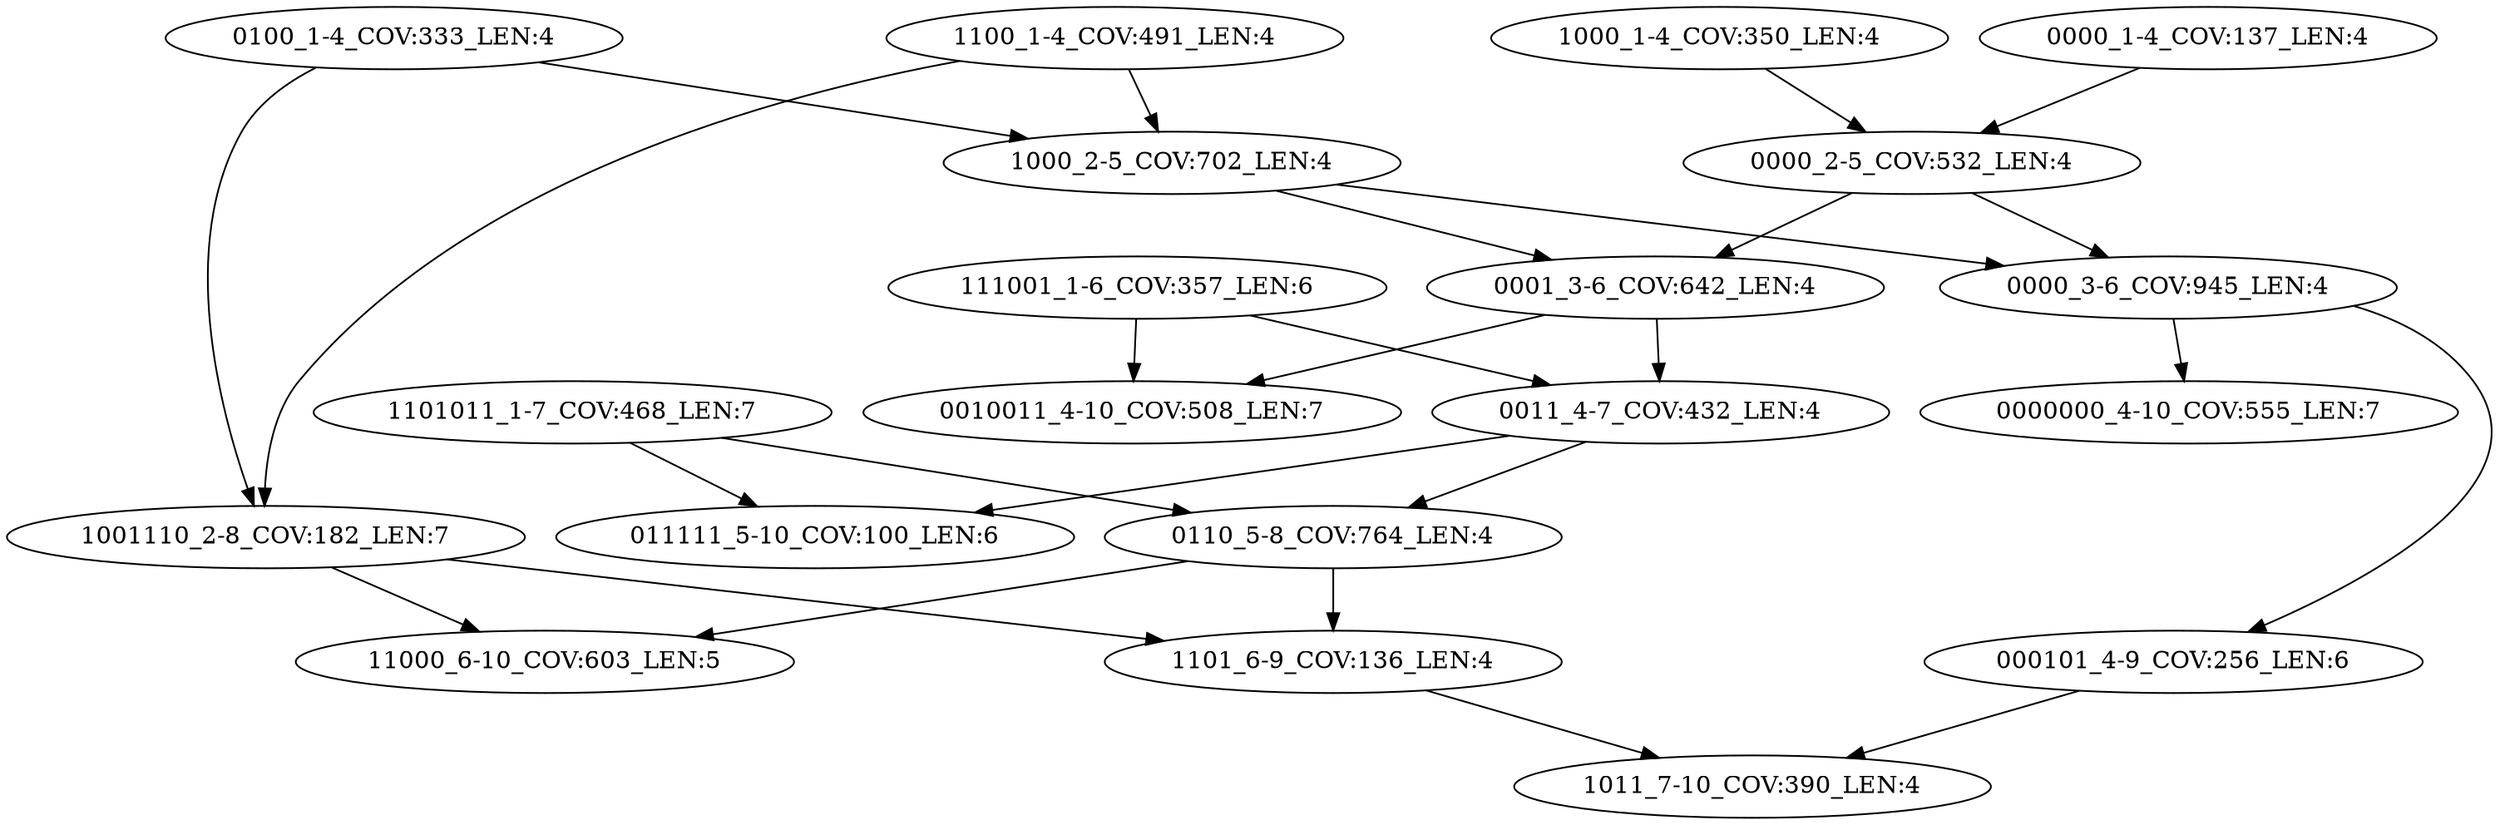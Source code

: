 digraph G {
    "0001_3-6_COV:642_LEN:4" -> "0011_4-7_COV:432_LEN:4";
    "0001_3-6_COV:642_LEN:4" -> "0010011_4-10_COV:508_LEN:7";
    "1101011_1-7_COV:468_LEN:7" -> "011111_5-10_COV:100_LEN:6";
    "1101011_1-7_COV:468_LEN:7" -> "0110_5-8_COV:764_LEN:4";
    "1001110_2-8_COV:182_LEN:7" -> "1101_6-9_COV:136_LEN:4";
    "1001110_2-8_COV:182_LEN:7" -> "11000_6-10_COV:603_LEN:5";
    "111001_1-6_COV:357_LEN:6" -> "0011_4-7_COV:432_LEN:4";
    "111001_1-6_COV:357_LEN:6" -> "0010011_4-10_COV:508_LEN:7";
    "0100_1-4_COV:333_LEN:4" -> "1001110_2-8_COV:182_LEN:7";
    "0100_1-4_COV:333_LEN:4" -> "1000_2-5_COV:702_LEN:4";
    "1101_6-9_COV:136_LEN:4" -> "1011_7-10_COV:390_LEN:4";
    "0000_3-6_COV:945_LEN:4" -> "000101_4-9_COV:256_LEN:6";
    "0000_3-6_COV:945_LEN:4" -> "0000000_4-10_COV:555_LEN:7";
    "1100_1-4_COV:491_LEN:4" -> "1001110_2-8_COV:182_LEN:7";
    "1100_1-4_COV:491_LEN:4" -> "1000_2-5_COV:702_LEN:4";
    "000101_4-9_COV:256_LEN:6" -> "1011_7-10_COV:390_LEN:4";
    "1000_1-4_COV:350_LEN:4" -> "0000_2-5_COV:532_LEN:4";
    "1000_2-5_COV:702_LEN:4" -> "0001_3-6_COV:642_LEN:4";
    "1000_2-5_COV:702_LEN:4" -> "0000_3-6_COV:945_LEN:4";
    "0011_4-7_COV:432_LEN:4" -> "011111_5-10_COV:100_LEN:6";
    "0011_4-7_COV:432_LEN:4" -> "0110_5-8_COV:764_LEN:4";
    "0000_2-5_COV:532_LEN:4" -> "0001_3-6_COV:642_LEN:4";
    "0000_2-5_COV:532_LEN:4" -> "0000_3-6_COV:945_LEN:4";
    "0000_1-4_COV:137_LEN:4" -> "0000_2-5_COV:532_LEN:4";
    "0110_5-8_COV:764_LEN:4" -> "1101_6-9_COV:136_LEN:4";
    "0110_5-8_COV:764_LEN:4" -> "11000_6-10_COV:603_LEN:5";
}
